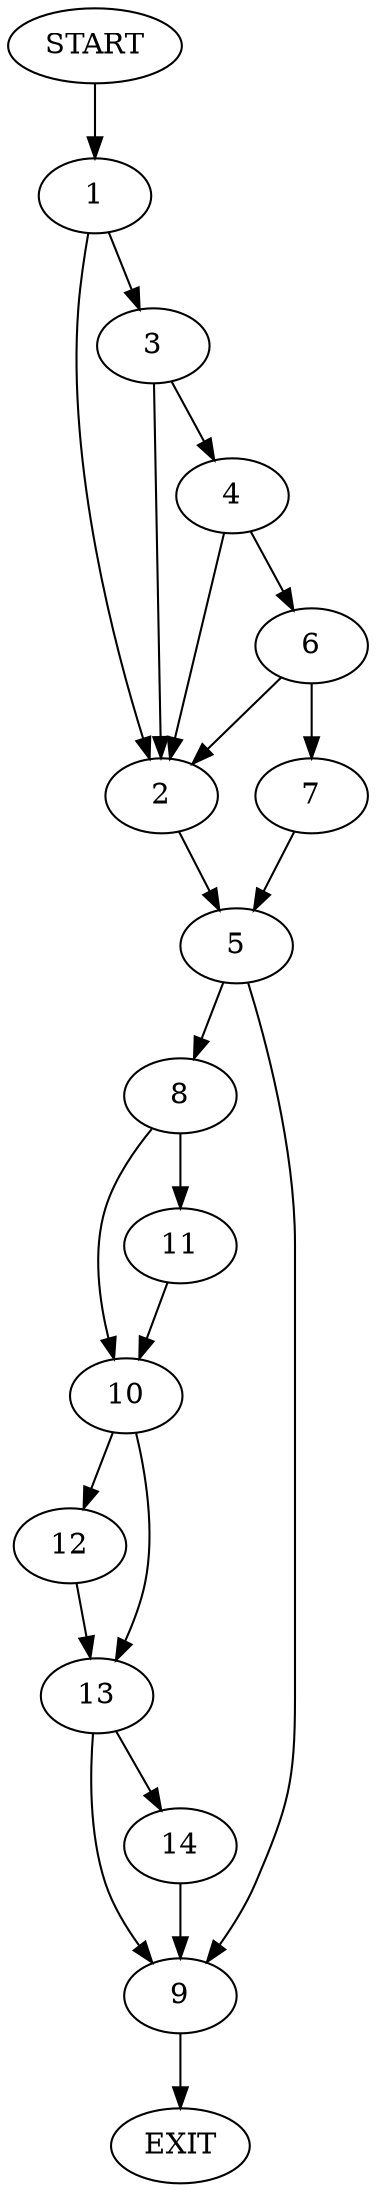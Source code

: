 digraph {
0 [label="START"]
15 [label="EXIT"]
0 -> 1
1 -> 2
1 -> 3
3 -> 2
3 -> 4
2 -> 5
4 -> 6
4 -> 2
6 -> 2
6 -> 7
7 -> 5
5 -> 8
5 -> 9
9 -> 15
8 -> 10
8 -> 11
11 -> 10
10 -> 12
10 -> 13
12 -> 13
13 -> 9
13 -> 14
14 -> 9
}
